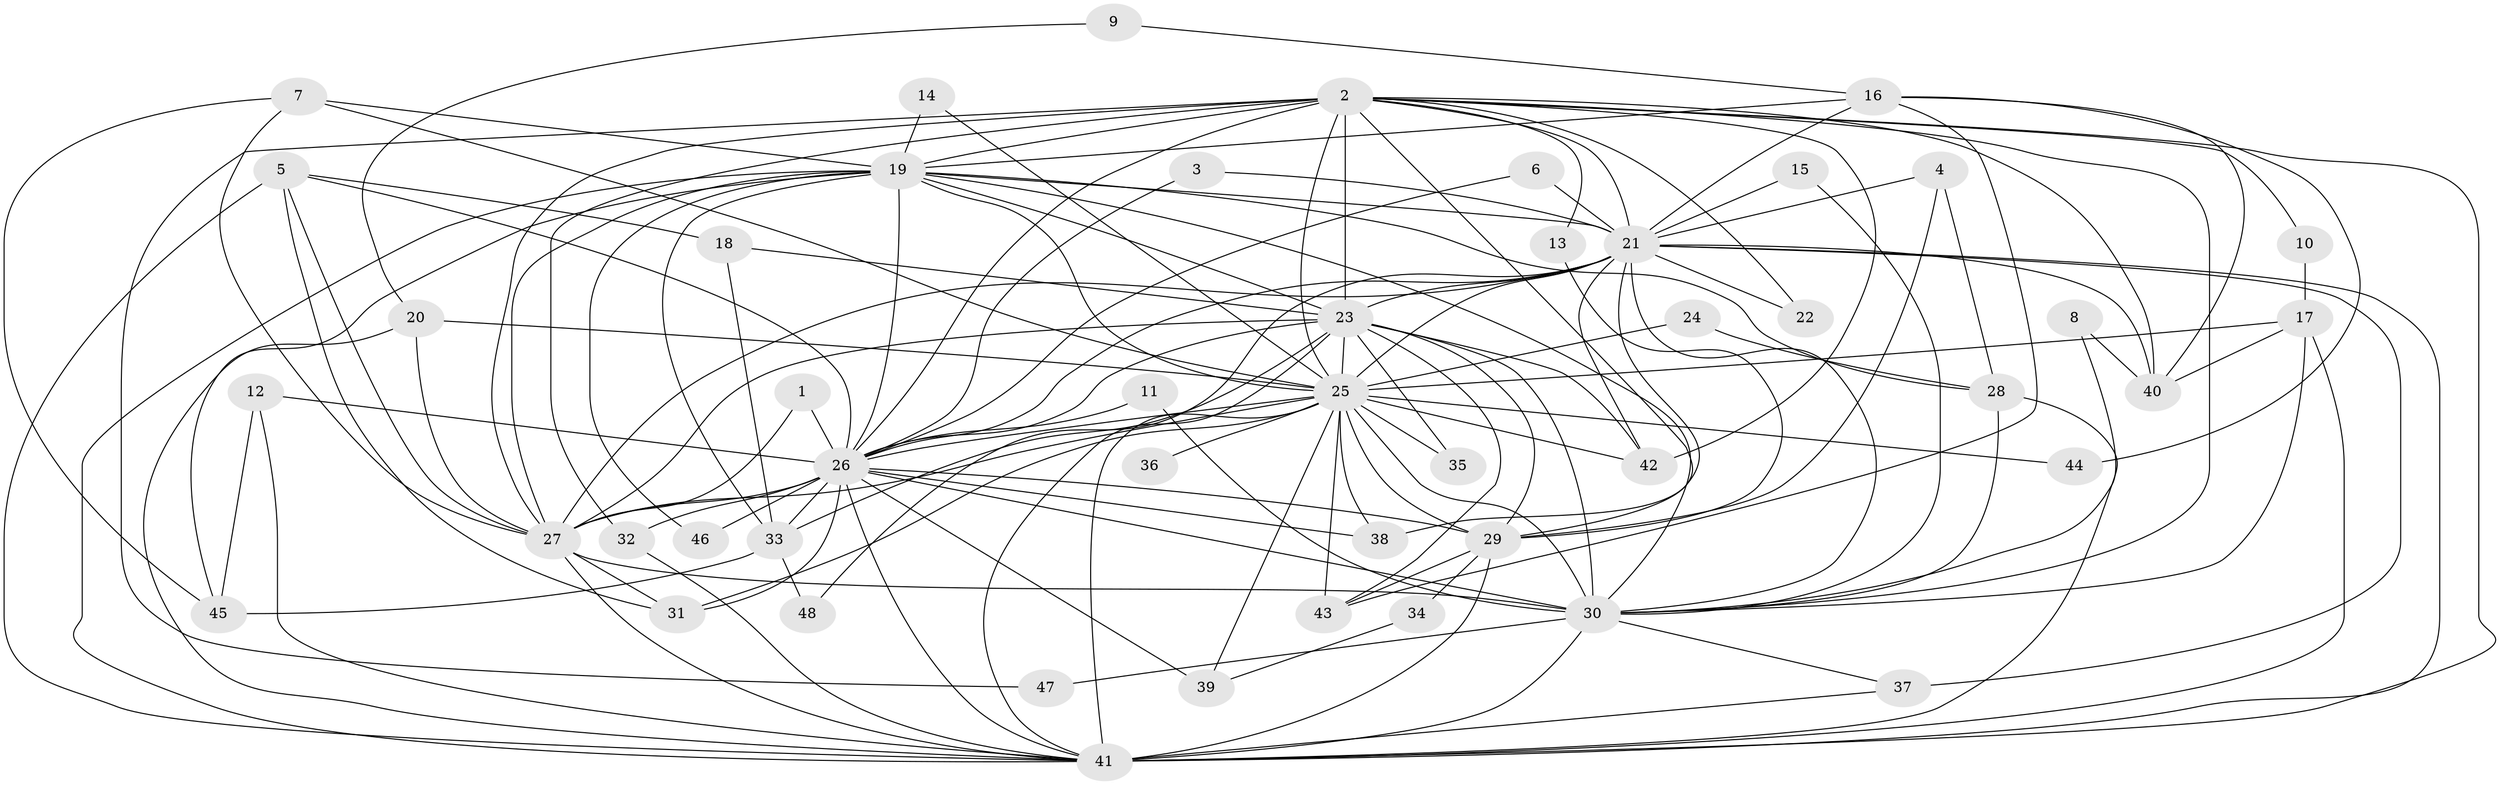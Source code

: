 // original degree distribution, {18: 0.03125, 13: 0.010416666666666666, 16: 0.020833333333333332, 30: 0.010416666666666666, 21: 0.010416666666666666, 25: 0.010416666666666666, 22: 0.010416666666666666, 4: 0.09375, 6: 0.03125, 2: 0.5416666666666666, 5: 0.03125, 3: 0.1875, 10: 0.010416666666666666}
// Generated by graph-tools (version 1.1) at 2025/25/03/09/25 03:25:37]
// undirected, 48 vertices, 137 edges
graph export_dot {
graph [start="1"]
  node [color=gray90,style=filled];
  1;
  2;
  3;
  4;
  5;
  6;
  7;
  8;
  9;
  10;
  11;
  12;
  13;
  14;
  15;
  16;
  17;
  18;
  19;
  20;
  21;
  22;
  23;
  24;
  25;
  26;
  27;
  28;
  29;
  30;
  31;
  32;
  33;
  34;
  35;
  36;
  37;
  38;
  39;
  40;
  41;
  42;
  43;
  44;
  45;
  46;
  47;
  48;
  1 -- 26 [weight=1.0];
  1 -- 27 [weight=1.0];
  2 -- 10 [weight=1.0];
  2 -- 13 [weight=1.0];
  2 -- 19 [weight=3.0];
  2 -- 21 [weight=3.0];
  2 -- 22 [weight=1.0];
  2 -- 23 [weight=2.0];
  2 -- 25 [weight=2.0];
  2 -- 26 [weight=2.0];
  2 -- 27 [weight=2.0];
  2 -- 29 [weight=1.0];
  2 -- 30 [weight=2.0];
  2 -- 32 [weight=3.0];
  2 -- 40 [weight=1.0];
  2 -- 41 [weight=2.0];
  2 -- 42 [weight=2.0];
  2 -- 47 [weight=1.0];
  3 -- 21 [weight=1.0];
  3 -- 26 [weight=1.0];
  4 -- 21 [weight=1.0];
  4 -- 28 [weight=1.0];
  4 -- 29 [weight=1.0];
  5 -- 18 [weight=1.0];
  5 -- 26 [weight=1.0];
  5 -- 27 [weight=1.0];
  5 -- 31 [weight=1.0];
  5 -- 41 [weight=1.0];
  6 -- 21 [weight=1.0];
  6 -- 26 [weight=1.0];
  7 -- 19 [weight=1.0];
  7 -- 25 [weight=2.0];
  7 -- 27 [weight=1.0];
  7 -- 45 [weight=1.0];
  8 -- 30 [weight=1.0];
  8 -- 40 [weight=1.0];
  9 -- 16 [weight=1.0];
  9 -- 20 [weight=1.0];
  10 -- 17 [weight=1.0];
  11 -- 26 [weight=1.0];
  11 -- 30 [weight=1.0];
  12 -- 26 [weight=1.0];
  12 -- 41 [weight=1.0];
  12 -- 45 [weight=1.0];
  13 -- 29 [weight=1.0];
  14 -- 19 [weight=1.0];
  14 -- 25 [weight=1.0];
  15 -- 21 [weight=1.0];
  15 -- 30 [weight=1.0];
  16 -- 19 [weight=1.0];
  16 -- 21 [weight=1.0];
  16 -- 40 [weight=1.0];
  16 -- 43 [weight=1.0];
  16 -- 44 [weight=1.0];
  17 -- 25 [weight=2.0];
  17 -- 30 [weight=1.0];
  17 -- 40 [weight=1.0];
  17 -- 41 [weight=1.0];
  18 -- 23 [weight=1.0];
  18 -- 33 [weight=1.0];
  19 -- 21 [weight=1.0];
  19 -- 23 [weight=1.0];
  19 -- 25 [weight=1.0];
  19 -- 26 [weight=2.0];
  19 -- 27 [weight=1.0];
  19 -- 28 [weight=1.0];
  19 -- 30 [weight=1.0];
  19 -- 33 [weight=1.0];
  19 -- 41 [weight=1.0];
  19 -- 45 [weight=1.0];
  19 -- 46 [weight=1.0];
  20 -- 25 [weight=1.0];
  20 -- 27 [weight=1.0];
  20 -- 41 [weight=1.0];
  21 -- 22 [weight=1.0];
  21 -- 23 [weight=2.0];
  21 -- 25 [weight=2.0];
  21 -- 26 [weight=1.0];
  21 -- 27 [weight=1.0];
  21 -- 30 [weight=1.0];
  21 -- 37 [weight=2.0];
  21 -- 38 [weight=1.0];
  21 -- 40 [weight=1.0];
  21 -- 41 [weight=2.0];
  21 -- 42 [weight=1.0];
  21 -- 48 [weight=1.0];
  23 -- 25 [weight=1.0];
  23 -- 26 [weight=1.0];
  23 -- 27 [weight=1.0];
  23 -- 29 [weight=1.0];
  23 -- 30 [weight=2.0];
  23 -- 33 [weight=1.0];
  23 -- 35 [weight=1.0];
  23 -- 41 [weight=1.0];
  23 -- 42 [weight=1.0];
  23 -- 43 [weight=1.0];
  24 -- 25 [weight=1.0];
  24 -- 28 [weight=1.0];
  25 -- 26 [weight=1.0];
  25 -- 27 [weight=2.0];
  25 -- 29 [weight=2.0];
  25 -- 30 [weight=1.0];
  25 -- 31 [weight=1.0];
  25 -- 35 [weight=1.0];
  25 -- 36 [weight=1.0];
  25 -- 38 [weight=1.0];
  25 -- 39 [weight=1.0];
  25 -- 41 [weight=2.0];
  25 -- 42 [weight=1.0];
  25 -- 43 [weight=3.0];
  25 -- 44 [weight=1.0];
  26 -- 27 [weight=1.0];
  26 -- 29 [weight=1.0];
  26 -- 30 [weight=2.0];
  26 -- 31 [weight=1.0];
  26 -- 32 [weight=1.0];
  26 -- 33 [weight=2.0];
  26 -- 38 [weight=1.0];
  26 -- 39 [weight=1.0];
  26 -- 41 [weight=1.0];
  26 -- 46 [weight=1.0];
  27 -- 30 [weight=1.0];
  27 -- 31 [weight=1.0];
  27 -- 41 [weight=2.0];
  28 -- 30 [weight=1.0];
  28 -- 41 [weight=1.0];
  29 -- 34 [weight=1.0];
  29 -- 41 [weight=1.0];
  29 -- 43 [weight=1.0];
  30 -- 37 [weight=1.0];
  30 -- 41 [weight=2.0];
  30 -- 47 [weight=1.0];
  32 -- 41 [weight=1.0];
  33 -- 45 [weight=1.0];
  33 -- 48 [weight=1.0];
  34 -- 39 [weight=1.0];
  37 -- 41 [weight=1.0];
}
